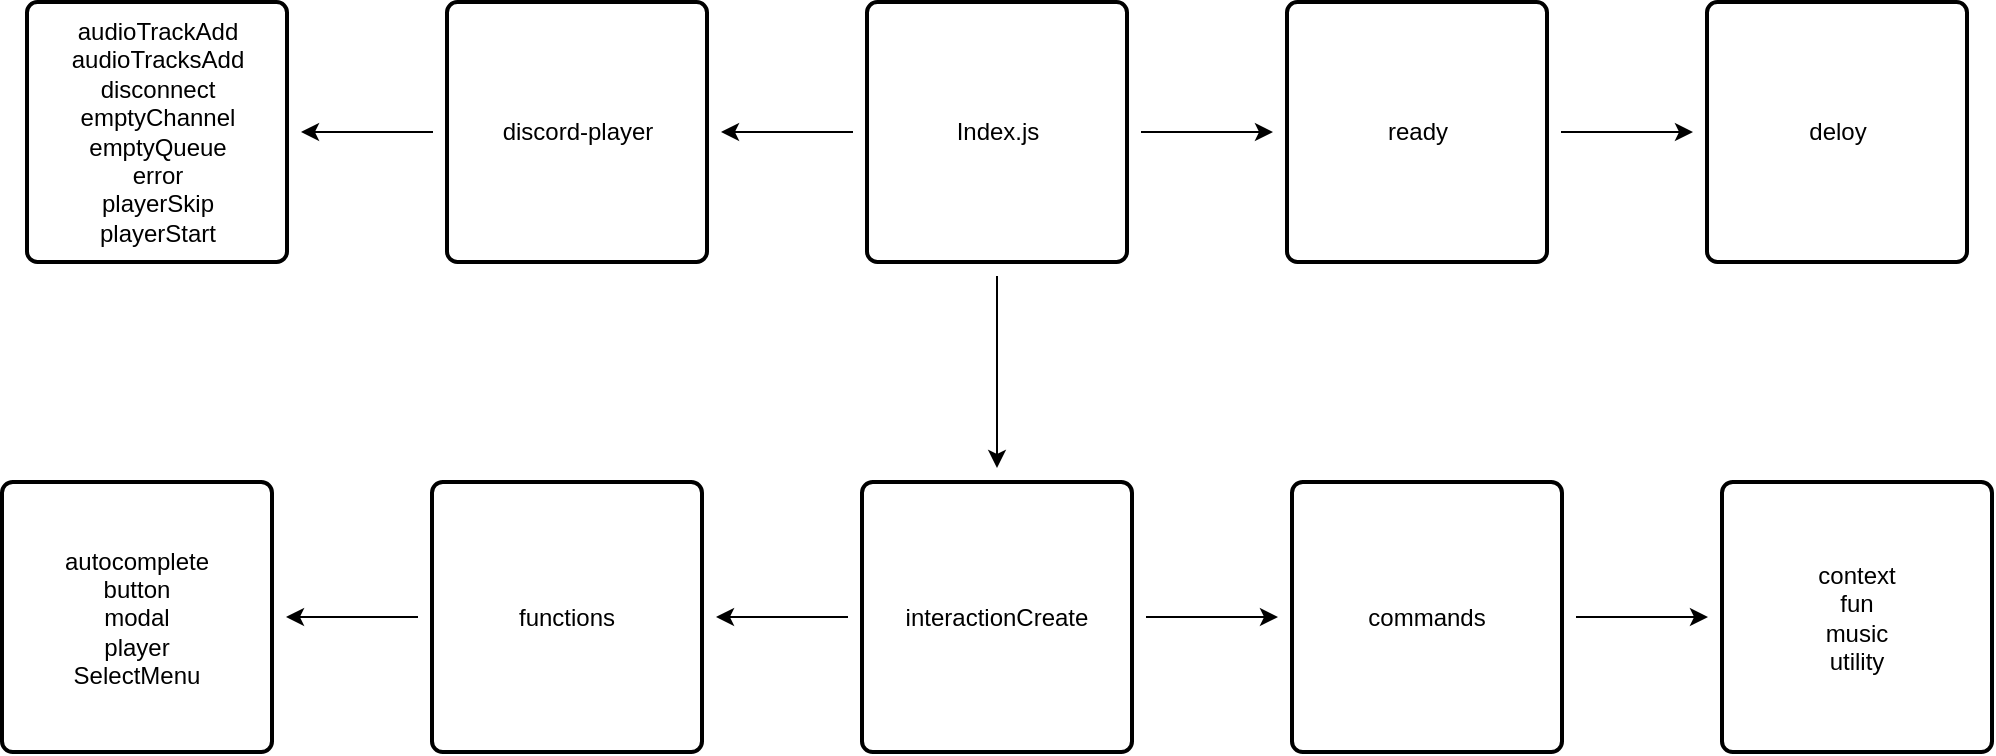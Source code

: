 <mxfile version="24.6.2" type="github">
  <diagram name="Page-1" id="j5V1svPYfubbyJaeF9do">
    <mxGraphModel dx="2214" dy="1897" grid="1" gridSize="10" guides="1" tooltips="1" connect="1" arrows="1" fold="1" page="1" pageScale="1" pageWidth="850" pageHeight="1100" math="0" shadow="0">
      <root>
        <mxCell id="0" />
        <mxCell id="1" parent="0" />
        <mxCell id="RZE9pD2UlzJPKSMfHfjx-4" value="" style="edgeStyle=orthogonalEdgeStyle;rounded=0;orthogonalLoop=1;jettySize=auto;html=1;" edge="1" parent="1" source="RZE9pD2UlzJPKSMfHfjx-1" target="RZE9pD2UlzJPKSMfHfjx-3">
          <mxGeometry relative="1" as="geometry" />
        </mxCell>
        <mxCell id="RZE9pD2UlzJPKSMfHfjx-14" value="" style="edgeStyle=orthogonalEdgeStyle;rounded=0;orthogonalLoop=1;jettySize=auto;html=1;" edge="1" parent="1" source="RZE9pD2UlzJPKSMfHfjx-1" target="RZE9pD2UlzJPKSMfHfjx-13">
          <mxGeometry relative="1" as="geometry" />
        </mxCell>
        <mxCell id="RZE9pD2UlzJPKSMfHfjx-18" value="" style="edgeStyle=orthogonalEdgeStyle;rounded=0;orthogonalLoop=1;jettySize=auto;html=1;" edge="1" parent="1" source="RZE9pD2UlzJPKSMfHfjx-1" target="RZE9pD2UlzJPKSMfHfjx-17">
          <mxGeometry relative="1" as="geometry" />
        </mxCell>
        <mxCell id="RZE9pD2UlzJPKSMfHfjx-1" value="Index.js" style="whiteSpace=wrap;html=1;aspect=fixed;verticalAlign=middle;direction=east;perimeterSpacing=7;strokeWidth=2;rounded=1;arcSize=4;" vertex="1" parent="1">
          <mxGeometry x="-67.5" y="-1050" width="130" height="130" as="geometry" />
        </mxCell>
        <mxCell id="RZE9pD2UlzJPKSMfHfjx-6" value="" style="edgeStyle=orthogonalEdgeStyle;rounded=0;orthogonalLoop=1;jettySize=auto;html=1;" edge="1" parent="1" source="RZE9pD2UlzJPKSMfHfjx-3" target="RZE9pD2UlzJPKSMfHfjx-5">
          <mxGeometry relative="1" as="geometry" />
        </mxCell>
        <mxCell id="RZE9pD2UlzJPKSMfHfjx-10" value="" style="edgeStyle=orthogonalEdgeStyle;rounded=0;orthogonalLoop=1;jettySize=auto;html=1;" edge="1" parent="1" source="RZE9pD2UlzJPKSMfHfjx-3" target="RZE9pD2UlzJPKSMfHfjx-9">
          <mxGeometry relative="1" as="geometry" />
        </mxCell>
        <mxCell id="RZE9pD2UlzJPKSMfHfjx-3" value="interactionCreate" style="whiteSpace=wrap;html=1;aspect=fixed;verticalAlign=middle;direction=east;perimeterSpacing=7;strokeWidth=2;rounded=1;arcSize=4;" vertex="1" parent="1">
          <mxGeometry x="-70" y="-810" width="135" height="135" as="geometry" />
        </mxCell>
        <mxCell id="RZE9pD2UlzJPKSMfHfjx-8" value="" style="edgeStyle=orthogonalEdgeStyle;rounded=0;orthogonalLoop=1;jettySize=auto;html=1;" edge="1" parent="1" source="RZE9pD2UlzJPKSMfHfjx-5" target="RZE9pD2UlzJPKSMfHfjx-7">
          <mxGeometry relative="1" as="geometry" />
        </mxCell>
        <mxCell id="RZE9pD2UlzJPKSMfHfjx-5" value="commands" style="whiteSpace=wrap;html=1;aspect=fixed;verticalAlign=middle;direction=east;perimeterSpacing=7;strokeWidth=2;rounded=1;arcSize=4;" vertex="1" parent="1">
          <mxGeometry x="145" y="-810" width="135" height="135" as="geometry" />
        </mxCell>
        <mxCell id="RZE9pD2UlzJPKSMfHfjx-7" value="context&lt;div&gt;fun&lt;br&gt;&lt;/div&gt;&lt;div&gt;music&lt;br&gt;&lt;/div&gt;&lt;div&gt;utility&lt;br&gt;&lt;/div&gt;" style="whiteSpace=wrap;html=1;aspect=fixed;verticalAlign=middle;direction=east;perimeterSpacing=7;strokeWidth=2;rounded=1;arcSize=4;" vertex="1" parent="1">
          <mxGeometry x="360" y="-810" width="135" height="135" as="geometry" />
        </mxCell>
        <mxCell id="RZE9pD2UlzJPKSMfHfjx-12" value="" style="edgeStyle=orthogonalEdgeStyle;rounded=0;orthogonalLoop=1;jettySize=auto;html=1;" edge="1" parent="1" source="RZE9pD2UlzJPKSMfHfjx-9" target="RZE9pD2UlzJPKSMfHfjx-11">
          <mxGeometry relative="1" as="geometry" />
        </mxCell>
        <mxCell id="RZE9pD2UlzJPKSMfHfjx-9" value="functions" style="whiteSpace=wrap;html=1;aspect=fixed;verticalAlign=middle;direction=east;perimeterSpacing=7;strokeWidth=2;rounded=1;arcSize=4;" vertex="1" parent="1">
          <mxGeometry x="-285" y="-810" width="135" height="135" as="geometry" />
        </mxCell>
        <mxCell id="RZE9pD2UlzJPKSMfHfjx-11" value="autocomplete&lt;div&gt;button&lt;br&gt;&lt;/div&gt;&lt;div&gt;modal&lt;br&gt;&lt;/div&gt;&lt;div&gt;player&lt;br&gt;&lt;/div&gt;&lt;div&gt;SelectMenu&lt;br&gt;&lt;/div&gt;" style="whiteSpace=wrap;html=1;aspect=fixed;verticalAlign=middle;direction=east;perimeterSpacing=7;strokeWidth=2;rounded=1;arcSize=4;" vertex="1" parent="1">
          <mxGeometry x="-500" y="-810" width="135" height="135" as="geometry" />
        </mxCell>
        <mxCell id="RZE9pD2UlzJPKSMfHfjx-16" value="" style="edgeStyle=orthogonalEdgeStyle;rounded=0;orthogonalLoop=1;jettySize=auto;html=1;" edge="1" parent="1" source="RZE9pD2UlzJPKSMfHfjx-13" target="RZE9pD2UlzJPKSMfHfjx-15">
          <mxGeometry relative="1" as="geometry" />
        </mxCell>
        <mxCell id="RZE9pD2UlzJPKSMfHfjx-13" value="ready" style="whiteSpace=wrap;html=1;aspect=fixed;verticalAlign=middle;direction=east;perimeterSpacing=7;strokeWidth=2;rounded=1;arcSize=4;" vertex="1" parent="1">
          <mxGeometry x="142.5" y="-1050" width="130" height="130" as="geometry" />
        </mxCell>
        <mxCell id="RZE9pD2UlzJPKSMfHfjx-15" value="deloy" style="whiteSpace=wrap;html=1;aspect=fixed;verticalAlign=middle;direction=east;perimeterSpacing=7;strokeWidth=2;rounded=1;arcSize=4;" vertex="1" parent="1">
          <mxGeometry x="352.5" y="-1050" width="130" height="130" as="geometry" />
        </mxCell>
        <mxCell id="RZE9pD2UlzJPKSMfHfjx-20" value="" style="edgeStyle=orthogonalEdgeStyle;rounded=0;orthogonalLoop=1;jettySize=auto;html=1;" edge="1" parent="1" source="RZE9pD2UlzJPKSMfHfjx-17" target="RZE9pD2UlzJPKSMfHfjx-19">
          <mxGeometry relative="1" as="geometry" />
        </mxCell>
        <mxCell id="RZE9pD2UlzJPKSMfHfjx-17" value="discord-player" style="whiteSpace=wrap;html=1;aspect=fixed;verticalAlign=middle;direction=east;perimeterSpacing=7;strokeWidth=2;rounded=1;arcSize=4;" vertex="1" parent="1">
          <mxGeometry x="-277.5" y="-1050" width="130" height="130" as="geometry" />
        </mxCell>
        <mxCell id="RZE9pD2UlzJPKSMfHfjx-19" value="audioTrackAdd&lt;br&gt;audioTracksAdd&lt;br&gt;disconnect&lt;br&gt;emptyChannel&lt;br&gt;emptyQueue&lt;br&gt;error&lt;br&gt;playerSkip&lt;br&gt;playerStart" style="whiteSpace=wrap;html=1;aspect=fixed;verticalAlign=middle;direction=east;perimeterSpacing=7;strokeWidth=2;rounded=1;arcSize=4;" vertex="1" parent="1">
          <mxGeometry x="-487.5" y="-1050" width="130" height="130" as="geometry" />
        </mxCell>
      </root>
    </mxGraphModel>
  </diagram>
</mxfile>
